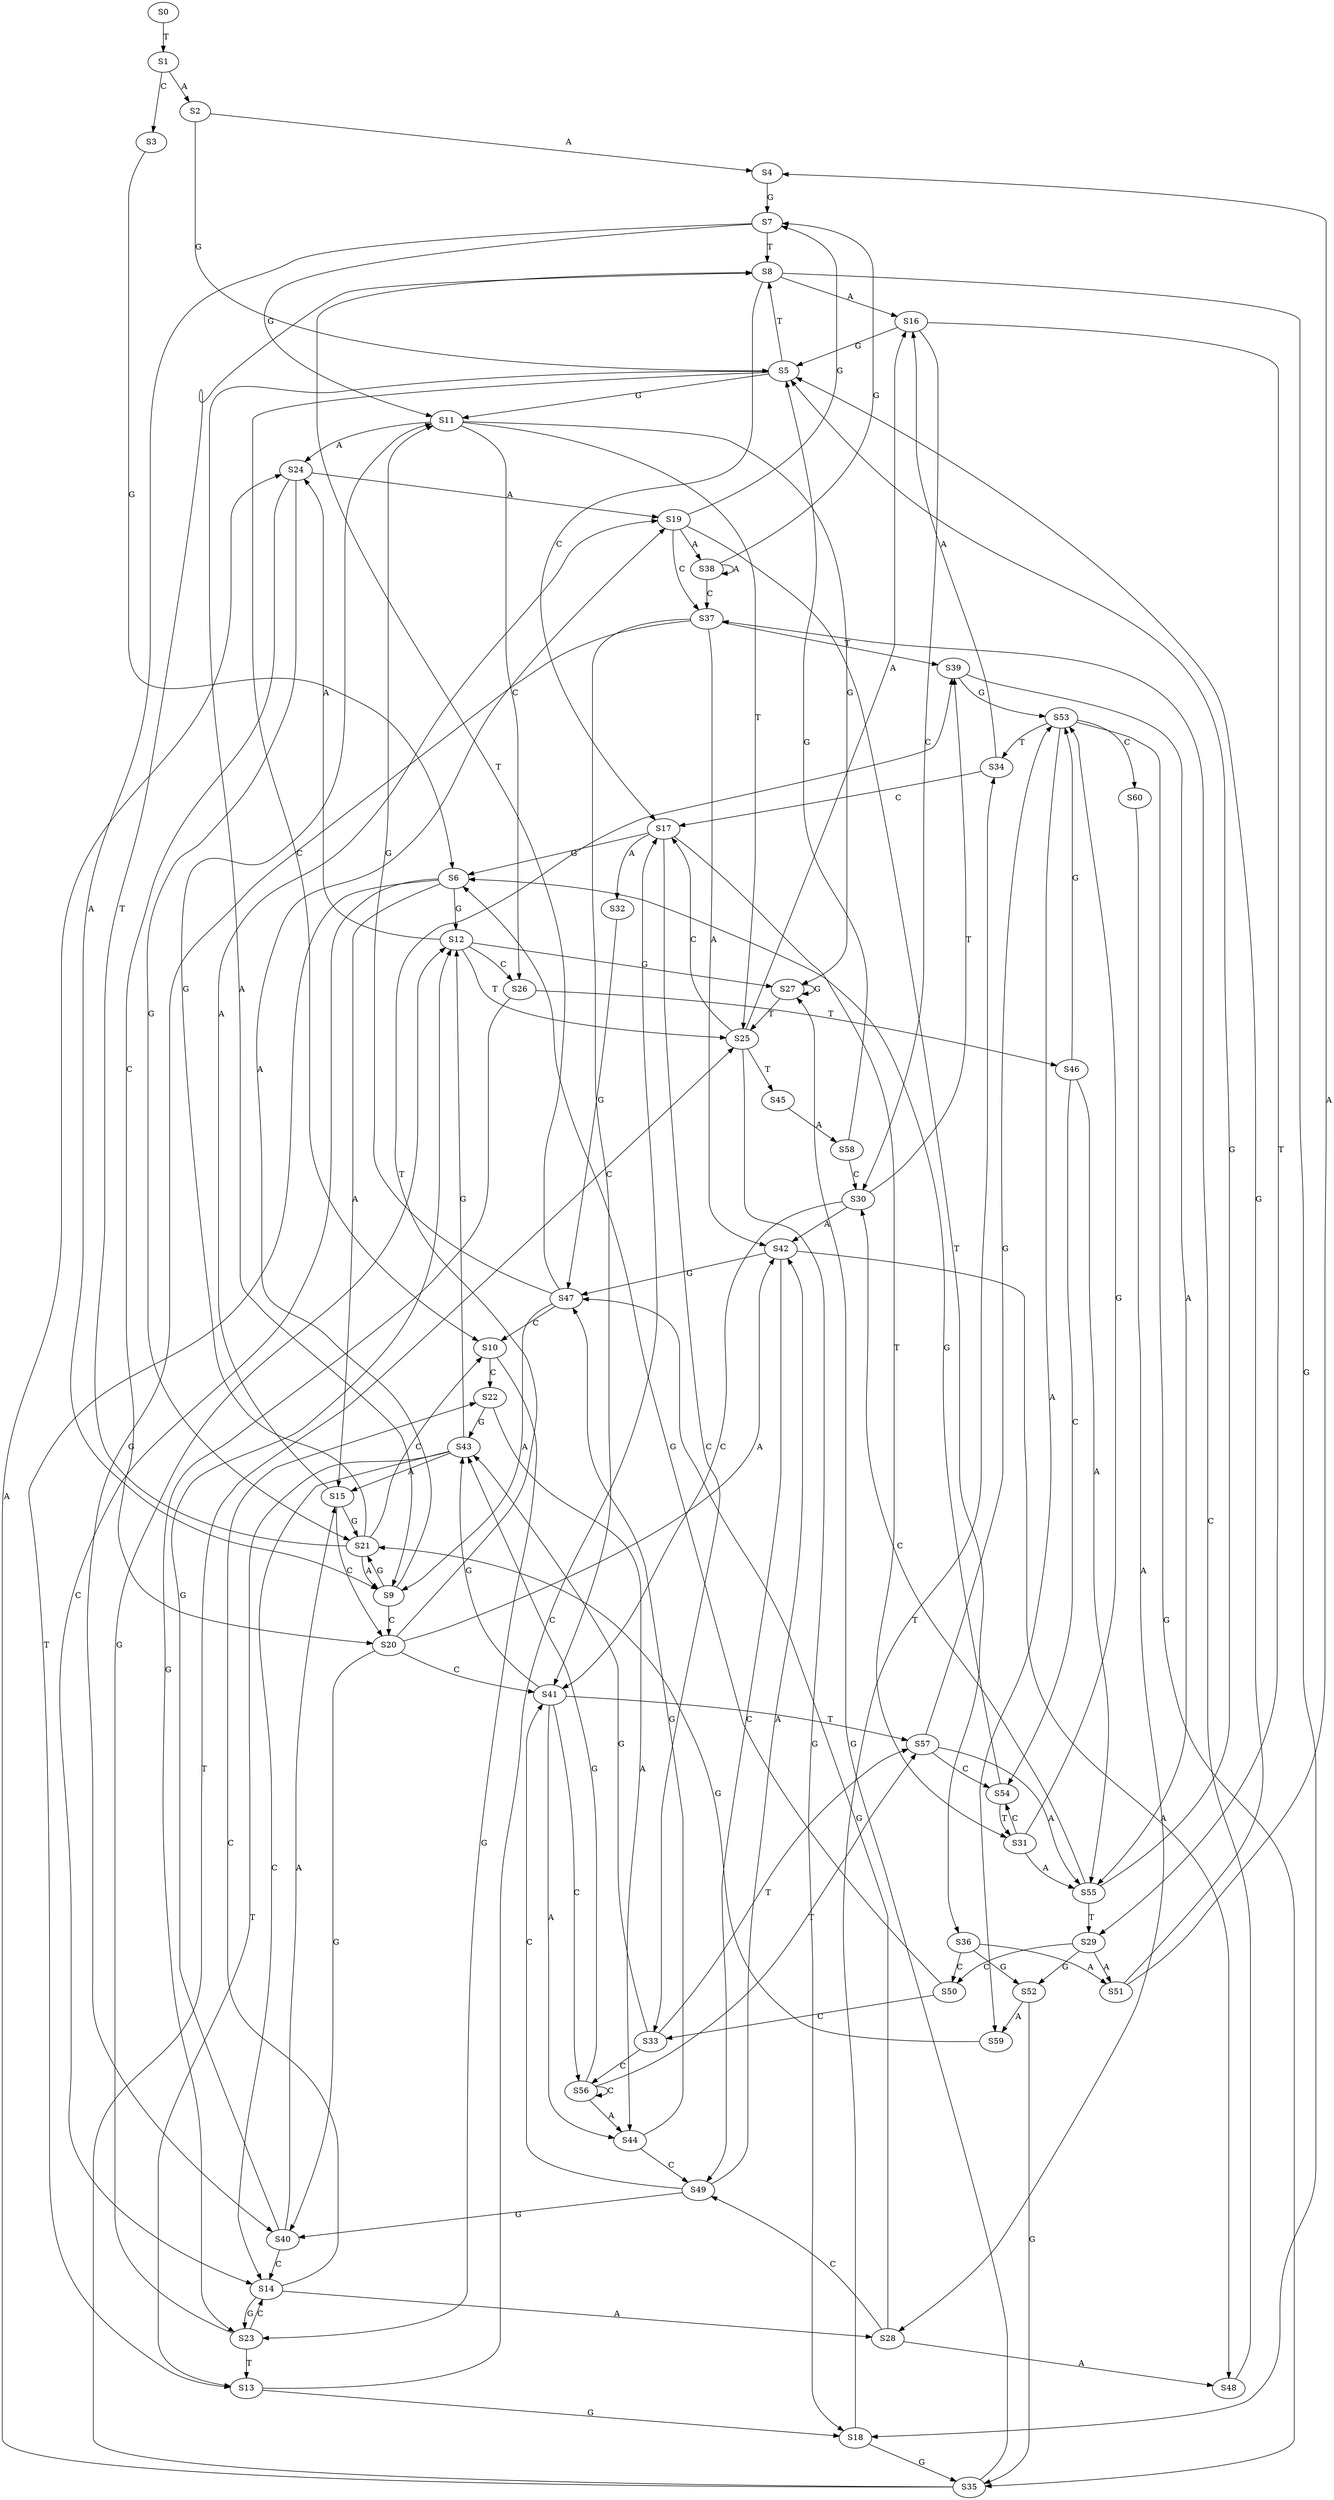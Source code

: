 strict digraph  {
	S0 -> S1 [ label = T ];
	S1 -> S2 [ label = A ];
	S1 -> S3 [ label = C ];
	S2 -> S4 [ label = A ];
	S2 -> S5 [ label = G ];
	S3 -> S6 [ label = G ];
	S4 -> S7 [ label = G ];
	S5 -> S8 [ label = T ];
	S5 -> S9 [ label = A ];
	S5 -> S10 [ label = C ];
	S5 -> S11 [ label = G ];
	S6 -> S12 [ label = G ];
	S6 -> S13 [ label = T ];
	S6 -> S14 [ label = C ];
	S6 -> S15 [ label = A ];
	S7 -> S8 [ label = T ];
	S7 -> S9 [ label = A ];
	S7 -> S11 [ label = G ];
	S8 -> S16 [ label = A ];
	S8 -> S17 [ label = C ];
	S8 -> S18 [ label = G ];
	S9 -> S19 [ label = A ];
	S9 -> S20 [ label = C ];
	S9 -> S21 [ label = G ];
	S10 -> S22 [ label = C ];
	S10 -> S23 [ label = G ];
	S11 -> S24 [ label = A ];
	S11 -> S25 [ label = T ];
	S11 -> S26 [ label = C ];
	S11 -> S27 [ label = G ];
	S12 -> S24 [ label = A ];
	S12 -> S27 [ label = G ];
	S12 -> S26 [ label = C ];
	S12 -> S25 [ label = T ];
	S13 -> S17 [ label = C ];
	S13 -> S18 [ label = G ];
	S14 -> S23 [ label = G ];
	S14 -> S22 [ label = C ];
	S14 -> S28 [ label = A ];
	S15 -> S19 [ label = A ];
	S15 -> S20 [ label = C ];
	S15 -> S21 [ label = G ];
	S16 -> S29 [ label = T ];
	S16 -> S5 [ label = G ];
	S16 -> S30 [ label = C ];
	S17 -> S31 [ label = T ];
	S17 -> S6 [ label = G ];
	S17 -> S32 [ label = A ];
	S17 -> S33 [ label = C ];
	S18 -> S34 [ label = T ];
	S18 -> S35 [ label = G ];
	S19 -> S36 [ label = T ];
	S19 -> S37 [ label = C ];
	S19 -> S38 [ label = A ];
	S19 -> S7 [ label = G ];
	S20 -> S39 [ label = T ];
	S20 -> S40 [ label = G ];
	S20 -> S41 [ label = C ];
	S20 -> S42 [ label = A ];
	S21 -> S8 [ label = T ];
	S21 -> S9 [ label = A ];
	S21 -> S11 [ label = G ];
	S21 -> S10 [ label = C ];
	S22 -> S43 [ label = G ];
	S22 -> S44 [ label = A ];
	S23 -> S12 [ label = G ];
	S23 -> S14 [ label = C ];
	S23 -> S13 [ label = T ];
	S24 -> S19 [ label = A ];
	S24 -> S20 [ label = C ];
	S24 -> S21 [ label = G ];
	S25 -> S16 [ label = A ];
	S25 -> S18 [ label = G ];
	S25 -> S45 [ label = T ];
	S25 -> S17 [ label = C ];
	S26 -> S46 [ label = T ];
	S26 -> S23 [ label = G ];
	S27 -> S25 [ label = T ];
	S27 -> S27 [ label = G ];
	S28 -> S47 [ label = G ];
	S28 -> S48 [ label = A ];
	S28 -> S49 [ label = C ];
	S29 -> S50 [ label = C ];
	S29 -> S51 [ label = A ];
	S29 -> S52 [ label = G ];
	S30 -> S41 [ label = C ];
	S30 -> S39 [ label = T ];
	S30 -> S42 [ label = A ];
	S31 -> S53 [ label = G ];
	S31 -> S54 [ label = C ];
	S31 -> S55 [ label = A ];
	S32 -> S47 [ label = G ];
	S33 -> S56 [ label = C ];
	S33 -> S57 [ label = T ];
	S33 -> S43 [ label = G ];
	S34 -> S17 [ label = C ];
	S34 -> S16 [ label = A ];
	S35 -> S25 [ label = T ];
	S35 -> S27 [ label = G ];
	S35 -> S24 [ label = A ];
	S36 -> S51 [ label = A ];
	S36 -> S50 [ label = C ];
	S36 -> S52 [ label = G ];
	S37 -> S42 [ label = A ];
	S37 -> S41 [ label = C ];
	S37 -> S40 [ label = G ];
	S37 -> S39 [ label = T ];
	S38 -> S7 [ label = G ];
	S38 -> S37 [ label = C ];
	S38 -> S38 [ label = A ];
	S39 -> S55 [ label = A ];
	S39 -> S53 [ label = G ];
	S40 -> S12 [ label = G ];
	S40 -> S15 [ label = A ];
	S40 -> S14 [ label = C ];
	S41 -> S56 [ label = C ];
	S41 -> S44 [ label = A ];
	S41 -> S57 [ label = T ];
	S41 -> S43 [ label = G ];
	S42 -> S47 [ label = G ];
	S42 -> S49 [ label = C ];
	S42 -> S48 [ label = A ];
	S43 -> S15 [ label = A ];
	S43 -> S13 [ label = T ];
	S43 -> S12 [ label = G ];
	S43 -> S14 [ label = C ];
	S44 -> S47 [ label = G ];
	S44 -> S49 [ label = C ];
	S45 -> S58 [ label = A ];
	S46 -> S55 [ label = A ];
	S46 -> S54 [ label = C ];
	S46 -> S53 [ label = G ];
	S47 -> S11 [ label = G ];
	S47 -> S8 [ label = T ];
	S47 -> S9 [ label = A ];
	S47 -> S10 [ label = C ];
	S48 -> S37 [ label = C ];
	S49 -> S41 [ label = C ];
	S49 -> S42 [ label = A ];
	S49 -> S40 [ label = G ];
	S50 -> S33 [ label = C ];
	S50 -> S6 [ label = G ];
	S51 -> S5 [ label = G ];
	S51 -> S4 [ label = A ];
	S52 -> S35 [ label = G ];
	S52 -> S59 [ label = A ];
	S53 -> S59 [ label = A ];
	S53 -> S34 [ label = T ];
	S53 -> S60 [ label = C ];
	S53 -> S35 [ label = G ];
	S54 -> S31 [ label = T ];
	S54 -> S6 [ label = G ];
	S55 -> S5 [ label = G ];
	S55 -> S29 [ label = T ];
	S55 -> S30 [ label = C ];
	S56 -> S43 [ label = G ];
	S56 -> S56 [ label = C ];
	S56 -> S57 [ label = T ];
	S56 -> S44 [ label = A ];
	S57 -> S55 [ label = A ];
	S57 -> S53 [ label = G ];
	S57 -> S54 [ label = C ];
	S58 -> S30 [ label = C ];
	S58 -> S5 [ label = G ];
	S59 -> S21 [ label = G ];
	S60 -> S28 [ label = A ];
}
